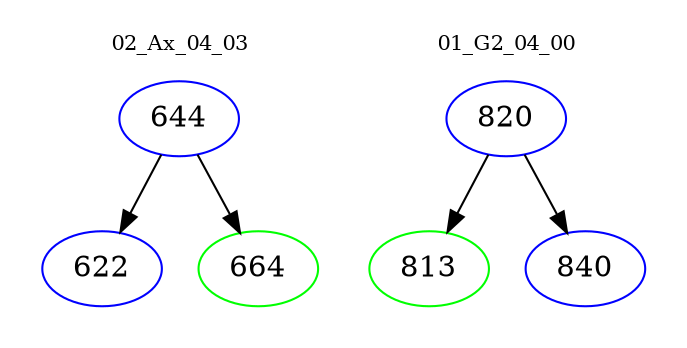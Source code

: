 digraph{
subgraph cluster_0 {
color = white
label = "02_Ax_04_03";
fontsize=10;
T0_644 [label="644", color="blue"]
T0_644 -> T0_622 [color="black"]
T0_622 [label="622", color="blue"]
T0_644 -> T0_664 [color="black"]
T0_664 [label="664", color="green"]
}
subgraph cluster_1 {
color = white
label = "01_G2_04_00";
fontsize=10;
T1_820 [label="820", color="blue"]
T1_820 -> T1_813 [color="black"]
T1_813 [label="813", color="green"]
T1_820 -> T1_840 [color="black"]
T1_840 [label="840", color="blue"]
}
}

